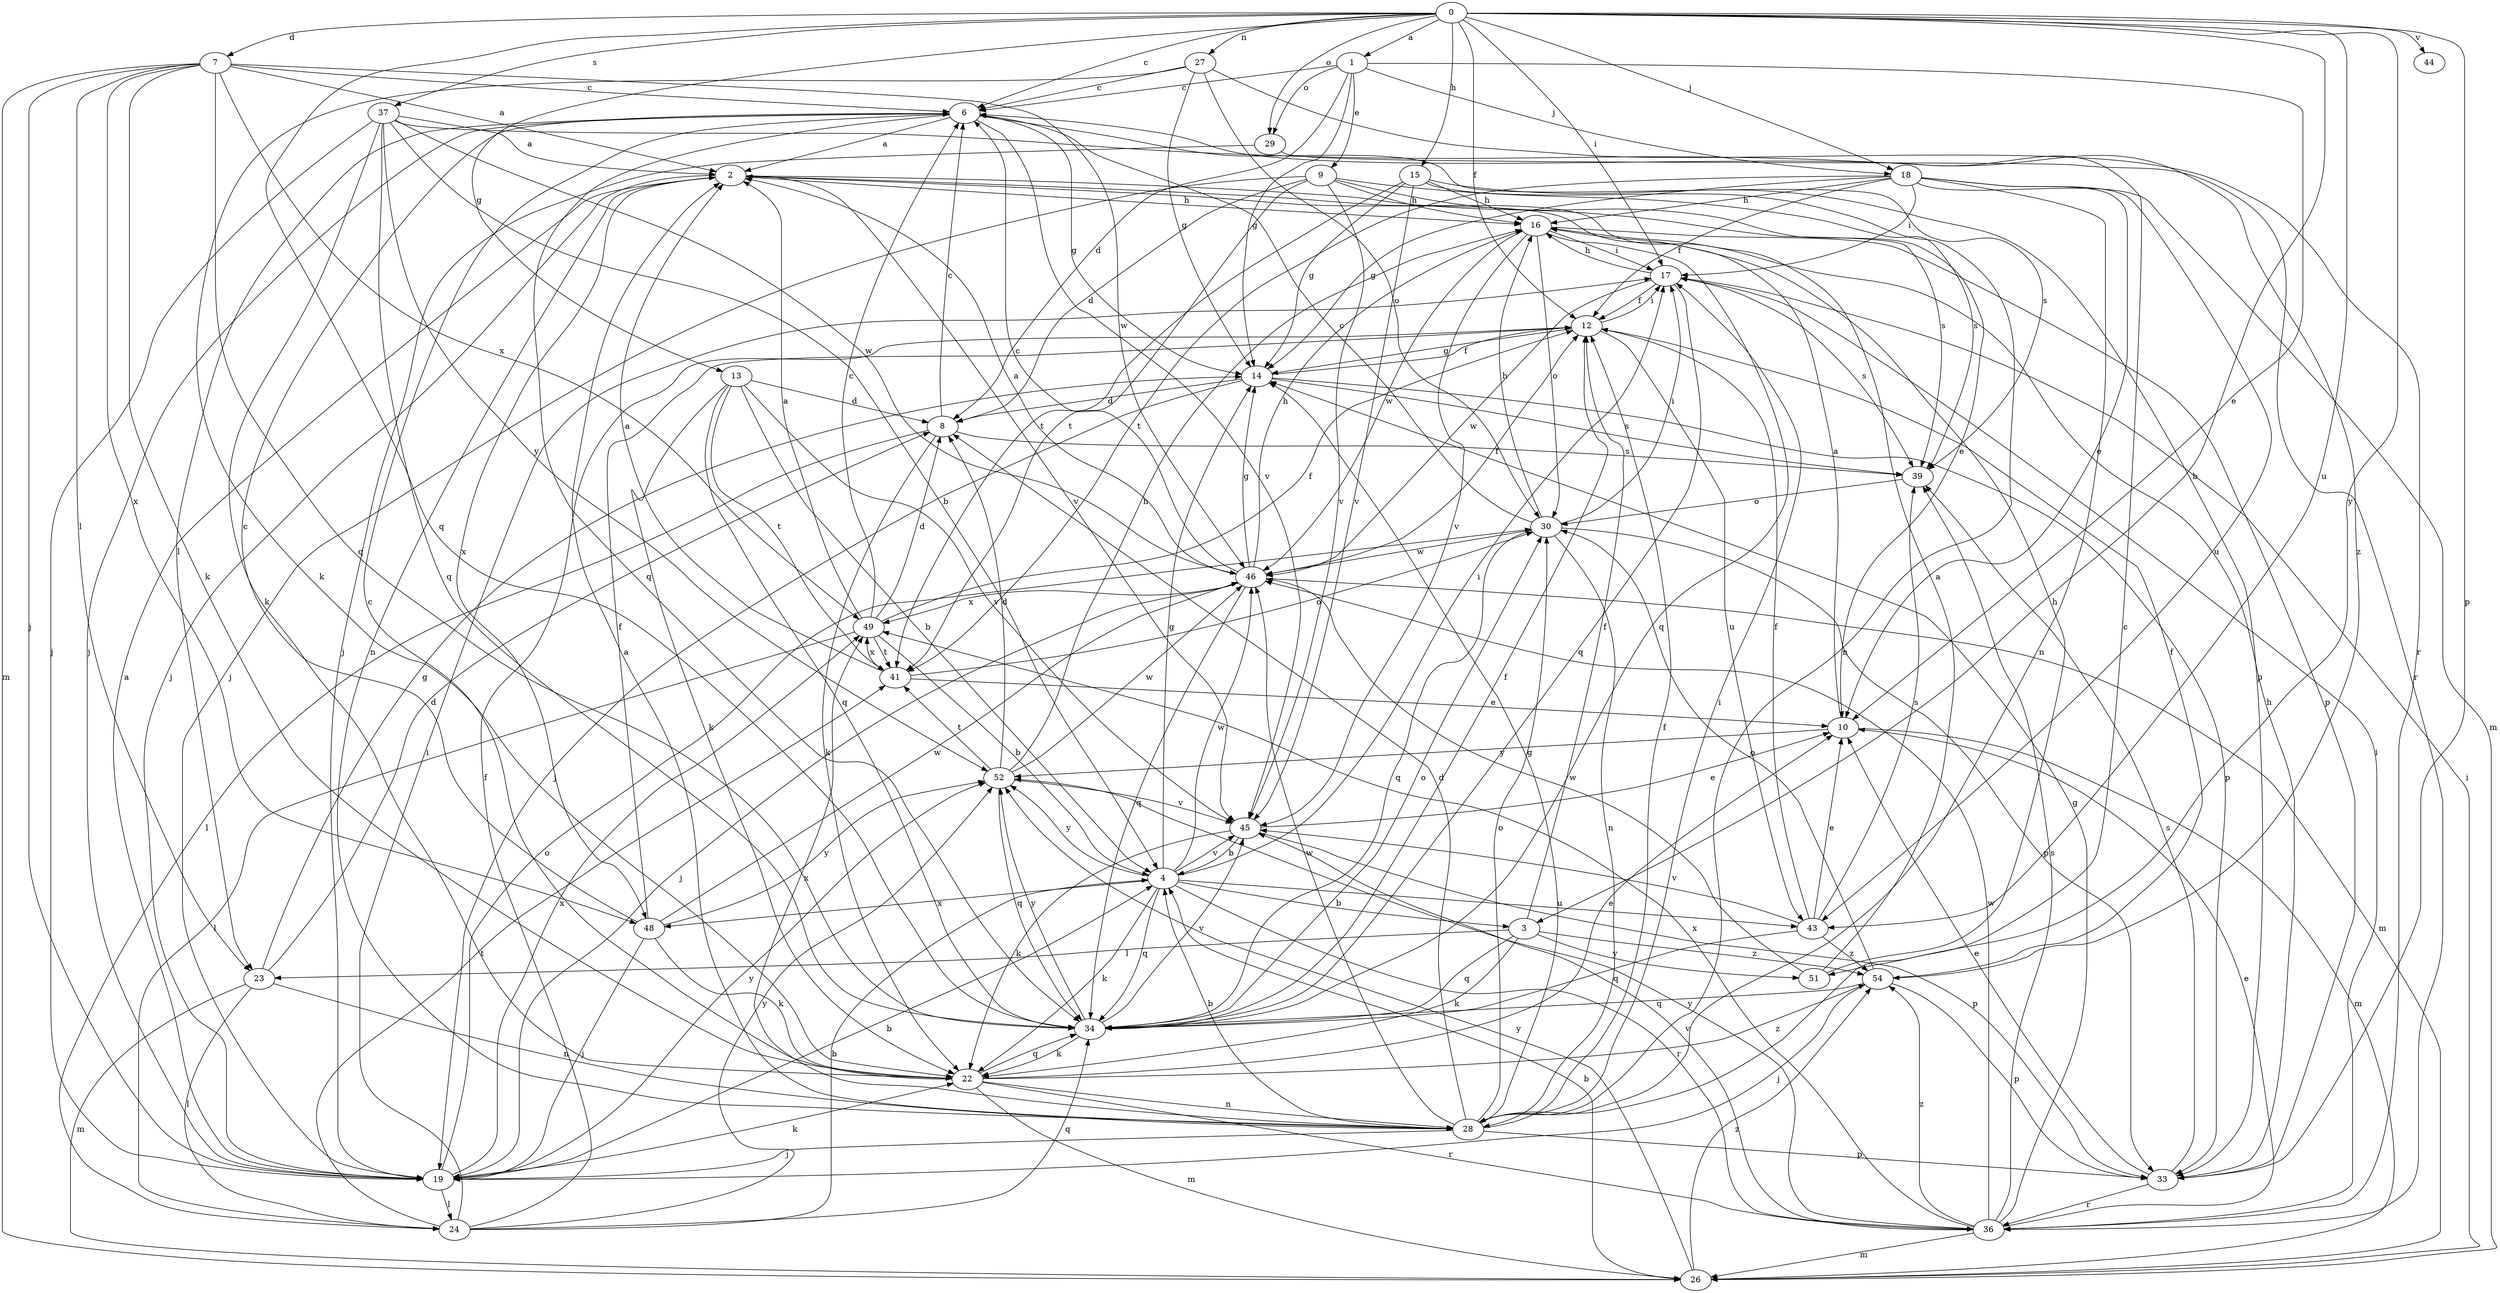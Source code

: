 strict digraph  {
0;
1;
2;
3;
4;
6;
7;
8;
9;
10;
12;
13;
14;
15;
16;
17;
18;
19;
22;
23;
24;
26;
27;
28;
29;
30;
33;
34;
36;
37;
39;
41;
43;
44;
45;
46;
48;
49;
51;
52;
54;
0 -> 1  [label=a];
0 -> 3  [label=b];
0 -> 6  [label=c];
0 -> 7  [label=d];
0 -> 12  [label=f];
0 -> 13  [label=g];
0 -> 15  [label=h];
0 -> 17  [label=i];
0 -> 18  [label=j];
0 -> 27  [label=n];
0 -> 29  [label=o];
0 -> 33  [label=p];
0 -> 34  [label=q];
0 -> 37  [label=s];
0 -> 43  [label=u];
0 -> 44  [label=v];
0 -> 51  [label=y];
1 -> 6  [label=c];
1 -> 8  [label=d];
1 -> 9  [label=e];
1 -> 10  [label=e];
1 -> 14  [label=g];
1 -> 18  [label=j];
1 -> 29  [label=o];
2 -> 16  [label=h];
2 -> 19  [label=j];
2 -> 28  [label=n];
2 -> 39  [label=s];
2 -> 45  [label=v];
2 -> 48  [label=x];
3 -> 12  [label=f];
3 -> 22  [label=k];
3 -> 23  [label=l];
3 -> 34  [label=q];
3 -> 51  [label=y];
3 -> 54  [label=z];
4 -> 3  [label=b];
4 -> 14  [label=g];
4 -> 17  [label=i];
4 -> 22  [label=k];
4 -> 34  [label=q];
4 -> 36  [label=r];
4 -> 43  [label=u];
4 -> 45  [label=v];
4 -> 46  [label=w];
4 -> 48  [label=x];
4 -> 52  [label=y];
6 -> 2  [label=a];
6 -> 14  [label=g];
6 -> 19  [label=j];
6 -> 23  [label=l];
6 -> 34  [label=q];
6 -> 39  [label=s];
6 -> 45  [label=v];
7 -> 2  [label=a];
7 -> 6  [label=c];
7 -> 19  [label=j];
7 -> 22  [label=k];
7 -> 23  [label=l];
7 -> 26  [label=m];
7 -> 34  [label=q];
7 -> 46  [label=w];
7 -> 48  [label=x];
7 -> 49  [label=x];
8 -> 6  [label=c];
8 -> 22  [label=k];
8 -> 24  [label=l];
8 -> 39  [label=s];
9 -> 8  [label=d];
9 -> 10  [label=e];
9 -> 16  [label=h];
9 -> 19  [label=j];
9 -> 39  [label=s];
9 -> 41  [label=t];
9 -> 45  [label=v];
10 -> 2  [label=a];
10 -> 26  [label=m];
10 -> 52  [label=y];
12 -> 14  [label=g];
12 -> 17  [label=i];
12 -> 43  [label=u];
13 -> 4  [label=b];
13 -> 8  [label=d];
13 -> 22  [label=k];
13 -> 34  [label=q];
13 -> 41  [label=t];
13 -> 45  [label=v];
14 -> 8  [label=d];
14 -> 12  [label=f];
14 -> 19  [label=j];
14 -> 33  [label=p];
14 -> 39  [label=s];
15 -> 14  [label=g];
15 -> 16  [label=h];
15 -> 28  [label=n];
15 -> 33  [label=p];
15 -> 41  [label=t];
15 -> 45  [label=v];
16 -> 17  [label=i];
16 -> 30  [label=o];
16 -> 33  [label=p];
16 -> 34  [label=q];
16 -> 45  [label=v];
16 -> 46  [label=w];
17 -> 12  [label=f];
17 -> 16  [label=h];
17 -> 34  [label=q];
17 -> 39  [label=s];
17 -> 46  [label=w];
18 -> 10  [label=e];
18 -> 12  [label=f];
18 -> 14  [label=g];
18 -> 16  [label=h];
18 -> 17  [label=i];
18 -> 26  [label=m];
18 -> 28  [label=n];
18 -> 41  [label=t];
18 -> 43  [label=u];
19 -> 2  [label=a];
19 -> 4  [label=b];
19 -> 22  [label=k];
19 -> 24  [label=l];
19 -> 30  [label=o];
19 -> 49  [label=x];
19 -> 52  [label=y];
22 -> 6  [label=c];
22 -> 10  [label=e];
22 -> 26  [label=m];
22 -> 28  [label=n];
22 -> 34  [label=q];
22 -> 36  [label=r];
22 -> 54  [label=z];
23 -> 8  [label=d];
23 -> 14  [label=g];
23 -> 24  [label=l];
23 -> 26  [label=m];
23 -> 28  [label=n];
24 -> 4  [label=b];
24 -> 12  [label=f];
24 -> 17  [label=i];
24 -> 34  [label=q];
24 -> 41  [label=t];
24 -> 52  [label=y];
26 -> 4  [label=b];
26 -> 17  [label=i];
26 -> 52  [label=y];
26 -> 54  [label=z];
27 -> 6  [label=c];
27 -> 14  [label=g];
27 -> 22  [label=k];
27 -> 30  [label=o];
27 -> 36  [label=r];
28 -> 2  [label=a];
28 -> 4  [label=b];
28 -> 6  [label=c];
28 -> 8  [label=d];
28 -> 12  [label=f];
28 -> 14  [label=g];
28 -> 17  [label=i];
28 -> 19  [label=j];
28 -> 30  [label=o];
28 -> 33  [label=p];
28 -> 46  [label=w];
28 -> 49  [label=x];
29 -> 19  [label=j];
29 -> 36  [label=r];
30 -> 6  [label=c];
30 -> 16  [label=h];
30 -> 17  [label=i];
30 -> 28  [label=n];
30 -> 33  [label=p];
30 -> 34  [label=q];
30 -> 46  [label=w];
33 -> 10  [label=e];
33 -> 16  [label=h];
33 -> 36  [label=r];
33 -> 39  [label=s];
34 -> 12  [label=f];
34 -> 22  [label=k];
34 -> 30  [label=o];
34 -> 45  [label=v];
34 -> 52  [label=y];
36 -> 10  [label=e];
36 -> 14  [label=g];
36 -> 17  [label=i];
36 -> 26  [label=m];
36 -> 39  [label=s];
36 -> 45  [label=v];
36 -> 46  [label=w];
36 -> 49  [label=x];
36 -> 52  [label=y];
36 -> 54  [label=z];
37 -> 2  [label=a];
37 -> 4  [label=b];
37 -> 19  [label=j];
37 -> 22  [label=k];
37 -> 34  [label=q];
37 -> 46  [label=w];
37 -> 52  [label=y];
37 -> 54  [label=z];
39 -> 30  [label=o];
41 -> 2  [label=a];
41 -> 10  [label=e];
41 -> 30  [label=o];
41 -> 49  [label=x];
43 -> 10  [label=e];
43 -> 12  [label=f];
43 -> 34  [label=q];
43 -> 39  [label=s];
43 -> 45  [label=v];
43 -> 54  [label=z];
45 -> 4  [label=b];
45 -> 10  [label=e];
45 -> 22  [label=k];
45 -> 33  [label=p];
46 -> 2  [label=a];
46 -> 6  [label=c];
46 -> 12  [label=f];
46 -> 14  [label=g];
46 -> 16  [label=h];
46 -> 19  [label=j];
46 -> 26  [label=m];
46 -> 34  [label=q];
46 -> 49  [label=x];
48 -> 6  [label=c];
48 -> 12  [label=f];
48 -> 19  [label=j];
48 -> 22  [label=k];
48 -> 46  [label=w];
48 -> 52  [label=y];
49 -> 2  [label=a];
49 -> 4  [label=b];
49 -> 6  [label=c];
49 -> 8  [label=d];
49 -> 12  [label=f];
49 -> 24  [label=l];
49 -> 41  [label=t];
51 -> 2  [label=a];
51 -> 16  [label=h];
51 -> 46  [label=w];
52 -> 8  [label=d];
52 -> 16  [label=h];
52 -> 34  [label=q];
52 -> 41  [label=t];
52 -> 45  [label=v];
52 -> 46  [label=w];
54 -> 12  [label=f];
54 -> 19  [label=j];
54 -> 30  [label=o];
54 -> 33  [label=p];
54 -> 34  [label=q];
}
